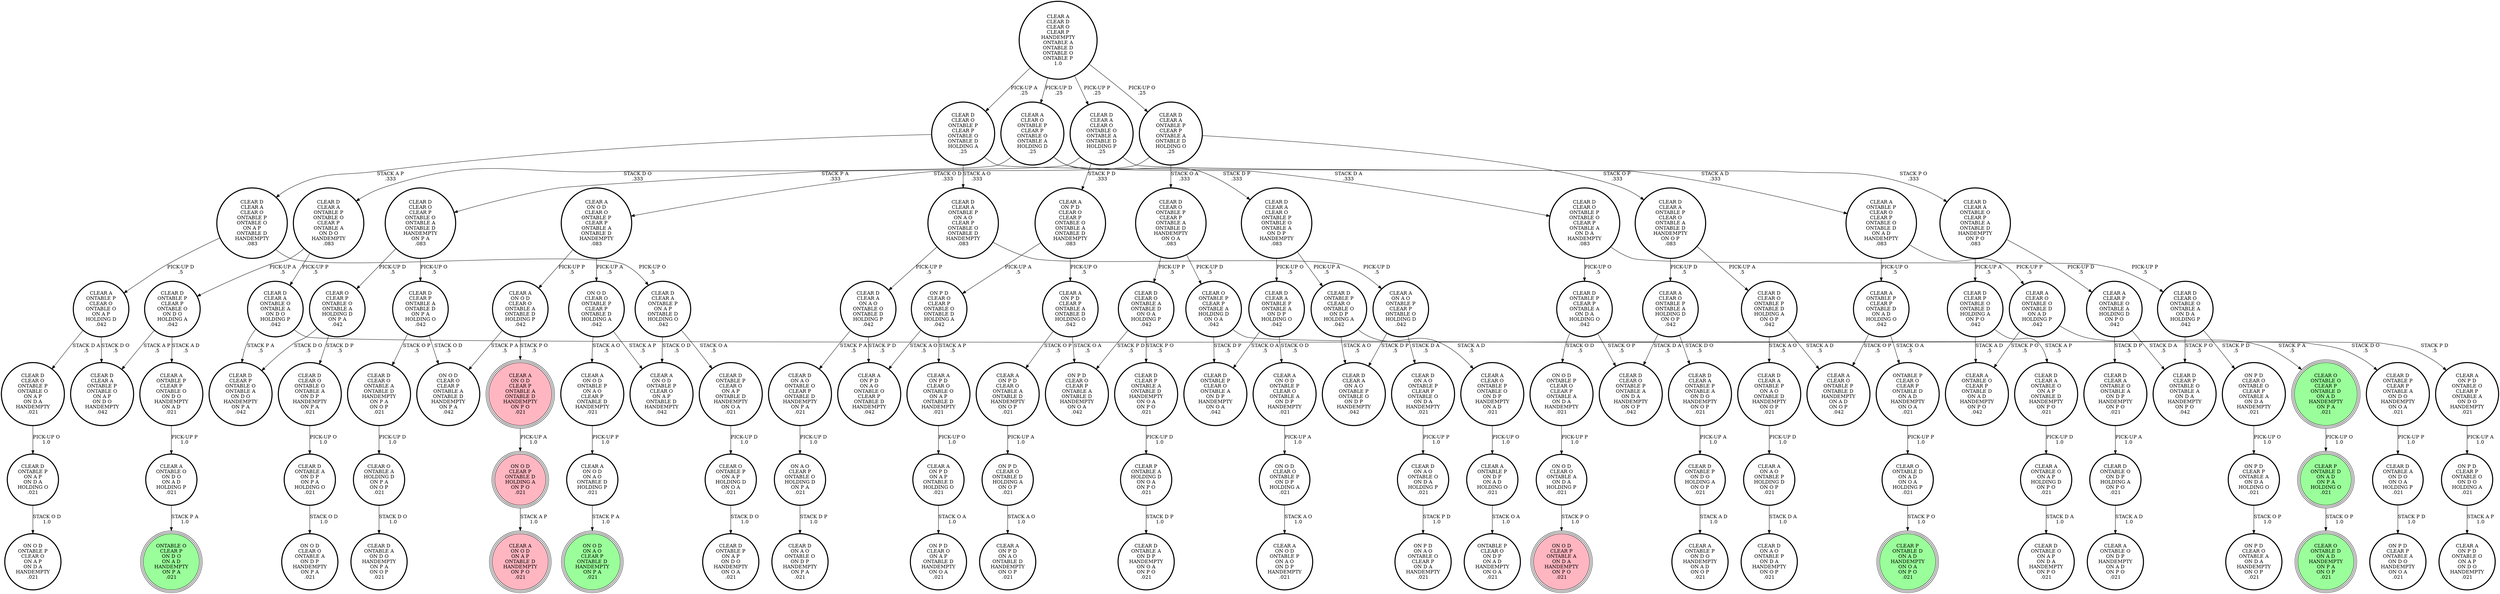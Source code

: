 digraph {
"CLEAR D\nCLEAR O\nONTABLE P\nONTABLE O\nON A P\nON D A\nHANDEMPTY\n.021\n" -> "CLEAR D\nONTABLE P\nON A P\nON D A\nHOLDING O\n.021\n"[label="PICK-UP O\n1.0\n"];
"ONTABLE P\nCLEAR O\nCLEAR P\nONTABLE D\nON A D\nHANDEMPTY\nON O A\n.021\n" -> "CLEAR O\nONTABLE D\nON A D\nON O A\nHOLDING P\n.021\n"[label="PICK-UP P\n1.0\n"];
"CLEAR D\nON A O\nONTABLE O\nON D A\nHOLDING P\n.021\n" -> "ON P D\nON A O\nONTABLE O\nCLEAR P\nON D A\nHANDEMPTY\n.021\n"[label="STACK P D\n1.0\n"];
"CLEAR O\nONTABLE P\nCLEAR P\nONTABLE A\nHOLDING D\nON O A\n.042\n" -> "CLEAR D\nONTABLE P\nCLEAR O\nONTABLE A\nON D P\nHANDEMPTY\nON O A\n.042\n"[label="STACK D P\n.5\n"];
"CLEAR O\nONTABLE P\nCLEAR P\nONTABLE A\nHOLDING D\nON O A\n.042\n" -> "CLEAR D\nONTABLE P\nCLEAR P\nONTABLE A\nON D O\nHANDEMPTY\nON O A\n.021\n"[label="STACK D O\n.5\n"];
"CLEAR D\nON A O\nONTABLE P\nCLEAR P\nONTABLE O\nON D A\nHANDEMPTY\n.021\n" -> "CLEAR D\nON A O\nONTABLE O\nON D A\nHOLDING P\n.021\n"[label="PICK-UP P\n1.0\n"];
"ON O D\nONTABLE P\nCLEAR O\nCLEAR P\nONTABLE A\nON D A\nHANDEMPTY\n.021\n" -> "ON O D\nCLEAR O\nONTABLE A\nON D A\nHOLDING P\n.021\n"[label="PICK-UP P\n1.0\n"];
"CLEAR D\nONTABLE A\nON D O\nON O A\nHOLDING P\n.021\n" -> "ON P D\nCLEAR P\nONTABLE A\nON D O\nHANDEMPTY\nON O A\n.021\n"[label="STACK P D\n1.0\n"];
"CLEAR D\nCLEAR A\nCLEAR O\nONTABLE P\nONTABLE O\nONTABLE A\nON D P\nHANDEMPTY\n.083\n" -> "CLEAR D\nCLEAR A\nONTABLE P\nONTABLE A\nON D P\nHOLDING O\n.042\n"[label="PICK-UP O\n.5\n"];
"CLEAR D\nCLEAR A\nCLEAR O\nONTABLE P\nONTABLE O\nONTABLE A\nON D P\nHANDEMPTY\n.083\n" -> "CLEAR D\nONTABLE P\nCLEAR O\nONTABLE O\nON D P\nHOLDING A\n.042\n"[label="PICK-UP A\n.5\n"];
"CLEAR D\nCLEAR A\nONTABLE O\nON A P\nONTABLE D\nHANDEMPTY\nON P O\n.021\n" -> "CLEAR A\nONTABLE O\nON A P\nHOLDING D\nON P O\n.021\n"[label="PICK-UP D\n1.0\n"];
"ON O D\nCLEAR P\nONTABLE D\nHOLDING A\nON P O\n.021\n" -> "CLEAR A\nON O D\nON A P\nONTABLE D\nHANDEMPTY\nON P O\n.021\n"[label="STACK A P\n1.0\n"];
"CLEAR A\nON P D\nCLEAR P\nONTABLE A\nONTABLE D\nHOLDING O\n.042\n" -> "CLEAR A\nON P D\nCLEAR O\nONTABLE A\nONTABLE D\nHANDEMPTY\nON O P\n.021\n"[label="STACK O P\n.5\n"];
"CLEAR A\nON P D\nCLEAR P\nONTABLE A\nONTABLE D\nHOLDING O\n.042\n" -> "ON P D\nCLEAR O\nCLEAR P\nONTABLE A\nONTABLE D\nHANDEMPTY\nON O A\n.042\n"[label="STACK O A\n.5\n"];
"CLEAR A\nONTABLE P\nCLEAR P\nONTABLE O\nON D O\nHANDEMPTY\nON A D\n.021\n" -> "CLEAR A\nONTABLE O\nON D O\nON A D\nHOLDING P\n.021\n"[label="PICK-UP P\n1.0\n"];
"ON P D\nCLEAR O\nONTABLE O\nCLEAR P\nONTABLE A\nON D A\nHANDEMPTY\n.021\n" -> "ON P D\nCLEAR P\nONTABLE A\nON D A\nHOLDING O\n.021\n"[label="PICK-UP O\n1.0\n"];
"CLEAR D\nCLEAR A\nONTABLE P\nON A O\nCLEAR P\nONTABLE O\nONTABLE D\nHANDEMPTY\n.083\n" -> "CLEAR D\nCLEAR A\nON A O\nONTABLE O\nONTABLE D\nHOLDING P\n.042\n"[label="PICK-UP P\n.5\n"];
"CLEAR D\nCLEAR A\nONTABLE P\nON A O\nCLEAR P\nONTABLE O\nONTABLE D\nHANDEMPTY\n.083\n" -> "CLEAR A\nON A O\nONTABLE P\nCLEAR P\nONTABLE O\nHOLDING D\n.042\n"[label="PICK-UP D\n.5\n"];
"CLEAR D\nONTABLE P\nCLEAR P\nONTABLE A\nON D A\nHOLDING O\n.042\n" -> "CLEAR D\nCLEAR O\nONTABLE P\nONTABLE A\nON D A\nHANDEMPTY\nON O P\n.042\n"[label="STACK O P\n.5\n"];
"CLEAR D\nONTABLE P\nCLEAR P\nONTABLE A\nON D A\nHOLDING O\n.042\n" -> "ON O D\nONTABLE P\nCLEAR O\nCLEAR P\nONTABLE A\nON D A\nHANDEMPTY\n.021\n"[label="STACK O D\n.5\n"];
"CLEAR D\nCLEAR A\nCLEAR O\nONTABLE O\nONTABLE A\nONTABLE D\nHOLDING P\n.25\n" -> "CLEAR D\nCLEAR A\nONTABLE O\nCLEAR P\nONTABLE A\nONTABLE D\nHANDEMPTY\nON P O\n.083\n"[label="STACK P O\n.333\n"];
"CLEAR D\nCLEAR A\nCLEAR O\nONTABLE O\nONTABLE A\nONTABLE D\nHOLDING P\n.25\n" -> "CLEAR D\nCLEAR O\nCLEAR P\nONTABLE O\nONTABLE A\nONTABLE D\nHANDEMPTY\nON P A\n.083\n"[label="STACK P A\n.333\n"];
"CLEAR D\nCLEAR A\nCLEAR O\nONTABLE O\nONTABLE A\nONTABLE D\nHOLDING P\n.25\n" -> "CLEAR A\nON P D\nCLEAR O\nCLEAR P\nONTABLE O\nONTABLE A\nONTABLE D\nHANDEMPTY\n.083\n"[label="STACK P D\n.333\n"];
"CLEAR D\nCLEAR A\nONTABLE P\nONTABLE O\nCLEAR P\nONTABLE A\nON D O\nHANDEMPTY\n.083\n" -> "CLEAR D\nCLEAR A\nONTABLE O\nONTABLE A\nON D O\nHOLDING P\n.042\n"[label="PICK-UP P\n.5\n"];
"CLEAR D\nCLEAR A\nONTABLE P\nONTABLE O\nCLEAR P\nONTABLE A\nON D O\nHANDEMPTY\n.083\n" -> "CLEAR D\nONTABLE P\nCLEAR P\nONTABLE O\nON D O\nHOLDING A\n.042\n"[label="PICK-UP A\n.5\n"];
"CLEAR D\nONTABLE P\nCLEAR P\nONTABLE O\nON D O\nHOLDING A\n.042\n" -> "CLEAR D\nCLEAR A\nONTABLE P\nONTABLE O\nON A P\nON D O\nHANDEMPTY\n.042\n"[label="STACK A P\n.5\n"];
"CLEAR D\nONTABLE P\nCLEAR P\nONTABLE O\nON D O\nHOLDING A\n.042\n" -> "CLEAR A\nONTABLE P\nCLEAR P\nONTABLE O\nON D O\nHANDEMPTY\nON A D\n.021\n"[label="STACK A D\n.5\n"];
"ON P D\nCLEAR P\nONTABLE A\nON D A\nHOLDING O\n.021\n" -> "ON P D\nCLEAR O\nONTABLE A\nON D A\nHANDEMPTY\nON O P\n.021\n"[label="STACK O P\n1.0\n"];
"CLEAR P\nONTABLE D\nON A D\nON P A\nHOLDING O\n.021\n" -> "CLEAR O\nONTABLE D\nON A D\nHANDEMPTY\nON P A\nON O P\n.021\n"[label="STACK O P\n1.0\n"];
"CLEAR D\nCLEAR A\nONTABLE P\nON A O\nONTABLE D\nHANDEMPTY\nON O P\n.021\n" -> "CLEAR A\nON A O\nONTABLE P\nHOLDING D\nON O P\n.021\n"[label="PICK-UP D\n1.0\n"];
"CLEAR D\nCLEAR A\nONTABLE P\nCLEAR O\nONTABLE A\nONTABLE D\nHANDEMPTY\nON O P\n.083\n" -> "CLEAR D\nCLEAR O\nONTABLE P\nONTABLE D\nHOLDING A\nON O P\n.042\n"[label="PICK-UP A\n.5\n"];
"CLEAR D\nCLEAR A\nONTABLE P\nCLEAR O\nONTABLE A\nONTABLE D\nHANDEMPTY\nON O P\n.083\n" -> "CLEAR A\nCLEAR O\nONTABLE P\nONTABLE A\nHOLDING D\nON O P\n.042\n"[label="PICK-UP D\n.5\n"];
"CLEAR P\nONTABLE A\nHOLDING D\nON O A\nON P O\n.021\n" -> "CLEAR D\nONTABLE A\nON D P\nHANDEMPTY\nON O A\nON P O\n.021\n"[label="STACK D P\n1.0\n"];
"CLEAR D\nCLEAR O\nONTABLE P\nONTABLE O\nCLEAR P\nONTABLE A\nON D A\nHANDEMPTY\n.083\n" -> "CLEAR D\nCLEAR O\nONTABLE O\nONTABLE A\nON D A\nHOLDING P\n.042\n"[label="PICK-UP P\n.5\n"];
"CLEAR D\nCLEAR O\nONTABLE P\nONTABLE O\nCLEAR P\nONTABLE A\nON D A\nHANDEMPTY\n.083\n" -> "CLEAR D\nONTABLE P\nCLEAR P\nONTABLE A\nON D A\nHOLDING O\n.042\n"[label="PICK-UP O\n.5\n"];
"CLEAR D\nCLEAR A\nONTABLE O\nONTABLE A\nON D P\nHANDEMPTY\nON P O\n.021\n" -> "CLEAR D\nONTABLE O\nON D P\nHOLDING A\nON P O\n.021\n"[label="PICK-UP A\n1.0\n"];
"CLEAR D\nONTABLE A\nON D P\nON P A\nHOLDING O\n.021\n" -> "ON O D\nCLEAR O\nONTABLE A\nON D P\nHANDEMPTY\nON P A\n.021\n"[label="STACK O D\n1.0\n"];
"CLEAR O\nCLEAR P\nONTABLE O\nONTABLE A\nHOLDING D\nON P A\n.042\n" -> "CLEAR D\nCLEAR O\nONTABLE O\nONTABLE A\nON D P\nHANDEMPTY\nON P A\n.021\n"[label="STACK D P\n.5\n"];
"CLEAR O\nCLEAR P\nONTABLE O\nONTABLE A\nHOLDING D\nON P A\n.042\n" -> "CLEAR D\nCLEAR P\nONTABLE O\nONTABLE A\nON D O\nHANDEMPTY\nON P A\n.042\n"[label="STACK D O\n.5\n"];
"CLEAR D\nCLEAR O\nONTABLE A\nONTABLE D\nON O A\nHOLDING P\n.042\n" -> "ON P D\nCLEAR O\nCLEAR P\nONTABLE A\nONTABLE D\nHANDEMPTY\nON O A\n.042\n"[label="STACK P D\n.5\n"];
"CLEAR D\nCLEAR O\nONTABLE A\nONTABLE D\nON O A\nHOLDING P\n.042\n" -> "CLEAR D\nCLEAR P\nONTABLE A\nONTABLE D\nHANDEMPTY\nON O A\nON P O\n.021\n"[label="STACK P O\n.5\n"];
"ON P D\nCLEAR O\nONTABLE D\nHOLDING A\nON O P\n.021\n" -> "CLEAR A\nON P D\nON A O\nONTABLE D\nHANDEMPTY\nON O P\n.021\n"[label="STACK A O\n1.0\n"];
"CLEAR D\nCLEAR O\nONTABLE P\nCLEAR P\nONTABLE O\nONTABLE D\nHOLDING A\n.25\n" -> "CLEAR D\nCLEAR A\nONTABLE P\nON A O\nCLEAR P\nONTABLE O\nONTABLE D\nHANDEMPTY\n.083\n"[label="STACK A O\n.333\n"];
"CLEAR D\nCLEAR O\nONTABLE P\nCLEAR P\nONTABLE O\nONTABLE D\nHOLDING A\n.25\n" -> "CLEAR A\nONTABLE P\nCLEAR O\nCLEAR P\nONTABLE O\nONTABLE D\nON A D\nHANDEMPTY\n.083\n"[label="STACK A D\n.333\n"];
"CLEAR D\nCLEAR O\nONTABLE P\nCLEAR P\nONTABLE O\nONTABLE D\nHOLDING A\n.25\n" -> "CLEAR D\nCLEAR A\nCLEAR O\nONTABLE P\nONTABLE O\nON A P\nONTABLE D\nHANDEMPTY\n.083\n"[label="STACK A P\n.333\n"];
"CLEAR D\nONTABLE P\nCLEAR O\nONTABLE O\nON D P\nHOLDING A\n.042\n" -> "CLEAR D\nCLEAR A\nON A O\nONTABLE P\nONTABLE O\nON D P\nHANDEMPTY\n.042\n"[label="STACK A O\n.5\n"];
"CLEAR D\nONTABLE P\nCLEAR O\nONTABLE O\nON D P\nHOLDING A\n.042\n" -> "CLEAR A\nCLEAR O\nONTABLE P\nONTABLE O\nON D P\nHANDEMPTY\nON A D\n.021\n"[label="STACK A D\n.5\n"];
"CLEAR A\nONTABLE P\nCLEAR O\nONTABLE O\nON A P\nHOLDING D\n.042\n" -> "CLEAR D\nCLEAR O\nONTABLE P\nONTABLE O\nON A P\nON D A\nHANDEMPTY\n.021\n"[label="STACK D A\n.5\n"];
"CLEAR A\nONTABLE P\nCLEAR O\nONTABLE O\nON A P\nHOLDING D\n.042\n" -> "CLEAR D\nCLEAR A\nONTABLE P\nONTABLE O\nON A P\nON D O\nHANDEMPTY\n.042\n"[label="STACK D O\n.5\n"];
"CLEAR A\nON O D\nONTABLE P\nON A O\nCLEAR P\nONTABLE D\nHANDEMPTY\n.021\n" -> "CLEAR A\nON O D\nON A O\nONTABLE D\nHOLDING P\n.021\n"[label="PICK-UP P\n1.0\n"];
"CLEAR D\nONTABLE P\nON A P\nON D A\nHOLDING O\n.021\n" -> "ON O D\nONTABLE P\nCLEAR O\nON A P\nON D A\nHANDEMPTY\n.021\n"[label="STACK O D\n1.0\n"];
"CLEAR A\nONTABLE P\nCLEAR P\nONTABLE D\nON A D\nHOLDING O\n.042\n" -> "CLEAR A\nCLEAR O\nONTABLE P\nONTABLE D\nHANDEMPTY\nON A D\nON O P\n.042\n"[label="STACK O P\n.5\n"];
"CLEAR A\nONTABLE P\nCLEAR P\nONTABLE D\nON A D\nHOLDING O\n.042\n" -> "ONTABLE P\nCLEAR O\nCLEAR P\nONTABLE D\nON A D\nHANDEMPTY\nON O A\n.021\n"[label="STACK O A\n.5\n"];
"CLEAR D\nONTABLE P\nCLEAR O\nON A P\nONTABLE D\nHANDEMPTY\nON O A\n.021\n" -> "CLEAR O\nONTABLE P\nON A P\nHOLDING D\nON O A\n.021\n"[label="PICK-UP D\n1.0\n"];
"CLEAR D\nON A O\nONTABLE O\nCLEAR P\nONTABLE D\nHANDEMPTY\nON P A\n.021\n" -> "ON A O\nCLEAR P\nONTABLE O\nHOLDING D\nON P A\n.021\n"[label="PICK-UP D\n1.0\n"];
"CLEAR D\nCLEAR A\nONTABLE P\nONTABLE A\nON D O\nHANDEMPTY\nON O P\n.021\n" -> "CLEAR D\nONTABLE P\nON D O\nHOLDING A\nON O P\n.021\n"[label="PICK-UP A\n1.0\n"];
"CLEAR D\nCLEAR A\nONTABLE P\nON A P\nONTABLE D\nHOLDING O\n.042\n" -> "CLEAR A\nON O D\nONTABLE P\nCLEAR O\nON A P\nONTABLE D\nHANDEMPTY\n.042\n"[label="STACK O D\n.5\n"];
"CLEAR D\nCLEAR A\nONTABLE P\nON A P\nONTABLE D\nHOLDING O\n.042\n" -> "CLEAR D\nONTABLE P\nCLEAR O\nON A P\nONTABLE D\nHANDEMPTY\nON O A\n.021\n"[label="STACK O A\n.5\n"];
"CLEAR A\nON P D\nON A P\nONTABLE D\nHOLDING O\n.021\n" -> "ON P D\nCLEAR O\nON A P\nONTABLE D\nHANDEMPTY\nON O A\n.021\n"[label="STACK O A\n1.0\n"];
"CLEAR D\nCLEAR O\nONTABLE A\nONTABLE D\nHANDEMPTY\nON P A\nON O P\n.021\n" -> "CLEAR O\nONTABLE A\nHOLDING D\nON P A\nON O P\n.021\n"[label="PICK-UP D\n1.0\n"];
"CLEAR D\nCLEAR A\nCLEAR O\nONTABLE P\nONTABLE O\nON A P\nONTABLE D\nHANDEMPTY\n.083\n" -> "CLEAR D\nCLEAR A\nONTABLE P\nON A P\nONTABLE D\nHOLDING O\n.042\n"[label="PICK-UP O\n.5\n"];
"CLEAR D\nCLEAR A\nCLEAR O\nONTABLE P\nONTABLE O\nON A P\nONTABLE D\nHANDEMPTY\n.083\n" -> "CLEAR A\nONTABLE P\nCLEAR O\nONTABLE O\nON A P\nHOLDING D\n.042\n"[label="PICK-UP D\n.5\n"];
"CLEAR A\nON O D\nCLEAR P\nONTABLE A\nONTABLE D\nHANDEMPTY\nON P O\n.021\n" -> "ON O D\nCLEAR P\nONTABLE D\nHOLDING A\nON P O\n.021\n"[label="PICK-UP A\n1.0\n"];
"CLEAR A\nCLEAR O\nONTABLE P\nCLEAR P\nONTABLE O\nONTABLE A\nHOLDING D\n.25\n" -> "CLEAR D\nCLEAR O\nONTABLE P\nONTABLE O\nCLEAR P\nONTABLE A\nON D A\nHANDEMPTY\n.083\n"[label="STACK D A\n.333\n"];
"CLEAR A\nCLEAR O\nONTABLE P\nCLEAR P\nONTABLE O\nONTABLE A\nHOLDING D\n.25\n" -> "CLEAR D\nCLEAR A\nONTABLE P\nONTABLE O\nCLEAR P\nONTABLE A\nON D O\nHANDEMPTY\n.083\n"[label="STACK D O\n.333\n"];
"CLEAR A\nCLEAR O\nONTABLE P\nCLEAR P\nONTABLE O\nONTABLE A\nHOLDING D\n.25\n" -> "CLEAR D\nCLEAR A\nCLEAR O\nONTABLE P\nONTABLE O\nONTABLE A\nON D P\nHANDEMPTY\n.083\n"[label="STACK D P\n.333\n"];
"CLEAR D\nCLEAR O\nONTABLE P\nONTABLE D\nHOLDING A\nON O P\n.042\n" -> "CLEAR A\nCLEAR O\nONTABLE P\nONTABLE D\nHANDEMPTY\nON A D\nON O P\n.042\n"[label="STACK A D\n.5\n"];
"CLEAR D\nCLEAR O\nONTABLE P\nONTABLE D\nHOLDING A\nON O P\n.042\n" -> "CLEAR D\nCLEAR A\nONTABLE P\nON A O\nONTABLE D\nHANDEMPTY\nON O P\n.021\n"[label="STACK A O\n.5\n"];
"CLEAR D\nCLEAR P\nONTABLE O\nONTABLE D\nHOLDING A\nON P O\n.042\n" -> "CLEAR D\nCLEAR A\nONTABLE O\nON A P\nONTABLE D\nHANDEMPTY\nON P O\n.021\n"[label="STACK A P\n.5\n"];
"CLEAR D\nCLEAR P\nONTABLE O\nONTABLE D\nHOLDING A\nON P O\n.042\n" -> "CLEAR A\nONTABLE O\nCLEAR P\nONTABLE D\nON A D\nHANDEMPTY\nON P O\n.042\n"[label="STACK A D\n.5\n"];
"CLEAR A\nON A O\nONTABLE P\nHOLDING D\nON O P\n.021\n" -> "CLEAR D\nON A O\nONTABLE P\nON D A\nHANDEMPTY\nON O P\n.021\n"[label="STACK D A\n1.0\n"];
"CLEAR A\nONTABLE P\nCLEAR O\nCLEAR P\nONTABLE O\nONTABLE D\nON A D\nHANDEMPTY\n.083\n" -> "CLEAR A\nCLEAR O\nONTABLE O\nONTABLE D\nON A D\nHOLDING P\n.042\n"[label="PICK-UP P\n.5\n"];
"CLEAR A\nONTABLE P\nCLEAR O\nCLEAR P\nONTABLE O\nONTABLE D\nON A D\nHANDEMPTY\n.083\n" -> "CLEAR A\nONTABLE P\nCLEAR P\nONTABLE D\nON A D\nHOLDING O\n.042\n"[label="PICK-UP O\n.5\n"];
"CLEAR A\nCLEAR P\nONTABLE O\nONTABLE A\nHOLDING D\nON P O\n.042\n" -> "CLEAR D\nCLEAR A\nONTABLE O\nONTABLE A\nON D P\nHANDEMPTY\nON P O\n.021\n"[label="STACK D P\n.5\n"];
"CLEAR A\nCLEAR P\nONTABLE O\nONTABLE A\nHOLDING D\nON P O\n.042\n" -> "CLEAR D\nCLEAR P\nONTABLE O\nONTABLE A\nON D A\nHANDEMPTY\nON P O\n.042\n"[label="STACK D A\n.5\n"];
"CLEAR D\nCLEAR O\nONTABLE O\nONTABLE A\nON D A\nHOLDING P\n.042\n" -> "CLEAR D\nCLEAR P\nONTABLE O\nONTABLE A\nON D A\nHANDEMPTY\nON P O\n.042\n"[label="STACK P O\n.5\n"];
"CLEAR D\nCLEAR O\nONTABLE O\nONTABLE A\nON D A\nHOLDING P\n.042\n" -> "ON P D\nCLEAR O\nONTABLE O\nCLEAR P\nONTABLE A\nON D A\nHANDEMPTY\n.021\n"[label="STACK P D\n.5\n"];
"CLEAR D\nCLEAR P\nONTABLE A\nONTABLE D\nON P A\nHOLDING O\n.042\n" -> "CLEAR D\nCLEAR O\nONTABLE A\nONTABLE D\nHANDEMPTY\nON P A\nON O P\n.021\n"[label="STACK O P\n.5\n"];
"CLEAR D\nCLEAR P\nONTABLE A\nONTABLE D\nON P A\nHOLDING O\n.042\n" -> "ON O D\nCLEAR O\nCLEAR P\nONTABLE A\nONTABLE D\nHANDEMPTY\nON P A\n.042\n"[label="STACK O D\n.5\n"];
"CLEAR D\nONTABLE P\nON D O\nHOLDING A\nON O P\n.021\n" -> "CLEAR A\nONTABLE P\nON D O\nHANDEMPTY\nON A D\nON O P\n.021\n"[label="STACK A D\n1.0\n"];
"CLEAR D\nCLEAR A\nON A O\nONTABLE O\nONTABLE D\nHOLDING P\n.042\n" -> "CLEAR A\nON P D\nON A O\nONTABLE O\nCLEAR P\nONTABLE D\nHANDEMPTY\n.042\n"[label="STACK P D\n.5\n"];
"CLEAR D\nCLEAR A\nON A O\nONTABLE O\nONTABLE D\nHOLDING P\n.042\n" -> "CLEAR D\nON A O\nONTABLE O\nCLEAR P\nONTABLE D\nHANDEMPTY\nON P A\n.021\n"[label="STACK P A\n.5\n"];
"CLEAR A\nONTABLE O\nON D O\nON A D\nHOLDING P\n.021\n" -> "ONTABLE O\nCLEAR P\nON D O\nON A D\nHANDEMPTY\nON P A\n.021\n"[label="STACK P A\n1.0\n"];
"CLEAR D\nONTABLE P\nCLEAR P\nONTABLE A\nON D O\nHANDEMPTY\nON O A\n.021\n" -> "CLEAR D\nONTABLE A\nON D O\nON O A\nHOLDING P\n.021\n"[label="PICK-UP P\n1.0\n"];
"CLEAR A\nON O D\nCLEAR O\nONTABLE P\nCLEAR P\nONTABLE A\nONTABLE D\nHANDEMPTY\n.083\n" -> "CLEAR A\nON O D\nCLEAR O\nONTABLE A\nONTABLE D\nHOLDING P\n.042\n"[label="PICK-UP P\n.5\n"];
"CLEAR A\nON O D\nCLEAR O\nONTABLE P\nCLEAR P\nONTABLE A\nONTABLE D\nHANDEMPTY\n.083\n" -> "ON O D\nCLEAR O\nONTABLE P\nCLEAR P\nONTABLE D\nHOLDING A\n.042\n"[label="PICK-UP A\n.5\n"];
"ON O D\nCLEAR O\nONTABLE A\nON D A\nHOLDING P\n.021\n" -> "ON O D\nCLEAR P\nONTABLE A\nON D A\nHANDEMPTY\nON P O\n.021\n"[label="STACK P O\n1.0\n"];
"CLEAR D\nCLEAR P\nONTABLE A\nONTABLE D\nHANDEMPTY\nON O A\nON P O\n.021\n" -> "CLEAR P\nONTABLE A\nHOLDING D\nON O A\nON P O\n.021\n"[label="PICK-UP D\n1.0\n"];
"CLEAR A\nCLEAR D\nCLEAR O\nCLEAR P\nHANDEMPTY\nONTABLE A\nONTABLE D\nONTABLE O\nONTABLE P\n1.0\n" -> "CLEAR A\nCLEAR O\nONTABLE P\nCLEAR P\nONTABLE O\nONTABLE A\nHOLDING D\n.25\n"[label="PICK-UP D\n.25\n"];
"CLEAR A\nCLEAR D\nCLEAR O\nCLEAR P\nHANDEMPTY\nONTABLE A\nONTABLE D\nONTABLE O\nONTABLE P\n1.0\n" -> "CLEAR D\nCLEAR O\nONTABLE P\nCLEAR P\nONTABLE O\nONTABLE D\nHOLDING A\n.25\n"[label="PICK-UP A\n.25\n"];
"CLEAR A\nCLEAR D\nCLEAR O\nCLEAR P\nHANDEMPTY\nONTABLE A\nONTABLE D\nONTABLE O\nONTABLE P\n1.0\n" -> "CLEAR D\nCLEAR A\nCLEAR O\nONTABLE O\nONTABLE A\nONTABLE D\nHOLDING P\n.25\n"[label="PICK-UP P\n.25\n"];
"CLEAR A\nCLEAR D\nCLEAR O\nCLEAR P\nHANDEMPTY\nONTABLE A\nONTABLE D\nONTABLE O\nONTABLE P\n1.0\n" -> "CLEAR D\nCLEAR A\nONTABLE P\nCLEAR P\nONTABLE A\nONTABLE D\nHOLDING O\n.25\n"[label="PICK-UP O\n.25\n"];
"CLEAR A\nCLEAR O\nONTABLE P\nONTABLE O\nON D P\nHANDEMPTY\nON A D\n.021\n" -> "CLEAR A\nONTABLE P\nON D P\nON A D\nHOLDING O\n.021\n"[label="PICK-UP O\n1.0\n"];
"CLEAR O\nONTABLE P\nON A P\nHOLDING D\nON O A\n.021\n" -> "CLEAR D\nONTABLE P\nON A P\nON D O\nHANDEMPTY\nON O A\n.021\n"[label="STACK D O\n1.0\n"];
"CLEAR D\nCLEAR A\nONTABLE P\nONTABLE A\nON D P\nHOLDING O\n.042\n" -> "CLEAR D\nONTABLE P\nCLEAR O\nONTABLE A\nON D P\nHANDEMPTY\nON O A\n.042\n"[label="STACK O A\n.5\n"];
"CLEAR D\nCLEAR A\nONTABLE P\nONTABLE A\nON D P\nHOLDING O\n.042\n" -> "CLEAR A\nON O D\nONTABLE P\nCLEAR O\nONTABLE A\nON D P\nHANDEMPTY\n.021\n"[label="STACK O D\n.5\n"];
"CLEAR D\nCLEAR O\nONTABLE O\nONTABLE A\nON D P\nHANDEMPTY\nON P A\n.021\n" -> "CLEAR D\nONTABLE A\nON D P\nON P A\nHOLDING O\n.021\n"[label="PICK-UP O\n1.0\n"];
"CLEAR A\nON P D\nCLEAR O\nONTABLE O\nON A P\nONTABLE D\nHANDEMPTY\n.021\n" -> "CLEAR A\nON P D\nON A P\nONTABLE D\nHOLDING O\n.021\n"[label="PICK-UP O\n1.0\n"];
"CLEAR A\nON P D\nONTABLE O\nCLEAR P\nONTABLE A\nON D O\nHANDEMPTY\n.021\n" -> "ON P D\nCLEAR P\nONTABLE O\nON D O\nHOLDING A\n.021\n"[label="PICK-UP A\n1.0\n"];
"CLEAR A\nONTABLE O\nON A P\nHOLDING D\nON P O\n.021\n" -> "CLEAR D\nONTABLE O\nON A P\nON D A\nHANDEMPTY\nON P O\n.021\n"[label="STACK D A\n1.0\n"];
"ON P D\nCLEAR O\nCLEAR P\nONTABLE O\nONTABLE D\nHOLDING A\n.042\n" -> "CLEAR A\nON P D\nON A O\nONTABLE O\nCLEAR P\nONTABLE D\nHANDEMPTY\n.042\n"[label="STACK A O\n.5\n"];
"ON P D\nCLEAR O\nCLEAR P\nONTABLE O\nONTABLE D\nHOLDING A\n.042\n" -> "CLEAR A\nON P D\nCLEAR O\nONTABLE O\nON A P\nONTABLE D\nHANDEMPTY\n.021\n"[label="STACK A P\n.5\n"];
"CLEAR A\nON P D\nCLEAR O\nONTABLE A\nONTABLE D\nHANDEMPTY\nON O P\n.021\n" -> "ON P D\nCLEAR O\nONTABLE D\nHOLDING A\nON O P\n.021\n"[label="PICK-UP A\n1.0\n"];
"CLEAR A\nCLEAR O\nONTABLE O\nONTABLE D\nON A D\nHOLDING P\n.042\n" -> "CLEAR O\nONTABLE O\nCLEAR P\nONTABLE D\nON A D\nHANDEMPTY\nON P A\n.021\n"[label="STACK P A\n.5\n"];
"CLEAR A\nCLEAR O\nONTABLE O\nONTABLE D\nON A D\nHOLDING P\n.042\n" -> "CLEAR A\nONTABLE O\nCLEAR P\nONTABLE D\nON A D\nHANDEMPTY\nON P O\n.042\n"[label="STACK P O\n.5\n"];
"CLEAR D\nCLEAR A\nONTABLE O\nCLEAR P\nONTABLE A\nONTABLE D\nHANDEMPTY\nON P O\n.083\n" -> "CLEAR D\nCLEAR P\nONTABLE O\nONTABLE D\nHOLDING A\nON P O\n.042\n"[label="PICK-UP A\n.5\n"];
"CLEAR D\nCLEAR A\nONTABLE O\nCLEAR P\nONTABLE A\nONTABLE D\nHANDEMPTY\nON P O\n.083\n" -> "CLEAR A\nCLEAR P\nONTABLE O\nONTABLE A\nHOLDING D\nON P O\n.042\n"[label="PICK-UP D\n.5\n"];
"ON O D\nCLEAR O\nONTABLE P\nON D P\nHOLDING A\n.021\n" -> "CLEAR A\nON O D\nONTABLE P\nON A O\nON D P\nHANDEMPTY\n.021\n"[label="STACK A O\n1.0\n"];
"CLEAR O\nONTABLE A\nHOLDING D\nON P A\nON O P\n.021\n" -> "CLEAR D\nONTABLE A\nON D O\nHANDEMPTY\nON P A\nON O P\n.021\n"[label="STACK D O\n1.0\n"];
"CLEAR A\nONTABLE P\nON D P\nON A D\nHOLDING O\n.021\n" -> "ONTABLE P\nCLEAR O\nON D P\nON A D\nHANDEMPTY\nON O A\n.021\n"[label="STACK O A\n1.0\n"];
"CLEAR D\nCLEAR A\nONTABLE P\nCLEAR P\nONTABLE A\nONTABLE D\nHOLDING O\n.25\n" -> "CLEAR D\nCLEAR O\nONTABLE P\nCLEAR P\nONTABLE A\nONTABLE D\nHANDEMPTY\nON O A\n.083\n"[label="STACK O A\n.333\n"];
"CLEAR D\nCLEAR A\nONTABLE P\nCLEAR P\nONTABLE A\nONTABLE D\nHOLDING O\n.25\n" -> "CLEAR D\nCLEAR A\nONTABLE P\nCLEAR O\nONTABLE A\nONTABLE D\nHANDEMPTY\nON O P\n.083\n"[label="STACK O P\n.333\n"];
"CLEAR D\nCLEAR A\nONTABLE P\nCLEAR P\nONTABLE A\nONTABLE D\nHOLDING O\n.25\n" -> "CLEAR A\nON O D\nCLEAR O\nONTABLE P\nCLEAR P\nONTABLE A\nONTABLE D\nHANDEMPTY\n.083\n"[label="STACK O D\n.333\n"];
"CLEAR A\nCLEAR O\nONTABLE P\nONTABLE A\nHOLDING D\nON O P\n.042\n" -> "CLEAR D\nCLEAR O\nONTABLE P\nONTABLE A\nON D A\nHANDEMPTY\nON O P\n.042\n"[label="STACK D A\n.5\n"];
"CLEAR A\nCLEAR O\nONTABLE P\nONTABLE A\nHOLDING D\nON O P\n.042\n" -> "CLEAR D\nCLEAR A\nONTABLE P\nONTABLE A\nON D O\nHANDEMPTY\nON O P\n.021\n"[label="STACK D O\n.5\n"];
"CLEAR A\nON O D\nCLEAR O\nONTABLE A\nONTABLE D\nHOLDING P\n.042\n" -> "ON O D\nCLEAR O\nCLEAR P\nONTABLE A\nONTABLE D\nHANDEMPTY\nON P A\n.042\n"[label="STACK P A\n.5\n"];
"CLEAR A\nON O D\nCLEAR O\nONTABLE A\nONTABLE D\nHOLDING P\n.042\n" -> "CLEAR A\nON O D\nCLEAR P\nONTABLE A\nONTABLE D\nHANDEMPTY\nON P O\n.021\n"[label="STACK P O\n.5\n"];
"CLEAR D\nCLEAR O\nONTABLE P\nCLEAR P\nONTABLE A\nONTABLE D\nHANDEMPTY\nON O A\n.083\n" -> "CLEAR D\nCLEAR O\nONTABLE A\nONTABLE D\nON O A\nHOLDING P\n.042\n"[label="PICK-UP P\n.5\n"];
"CLEAR D\nCLEAR O\nONTABLE P\nCLEAR P\nONTABLE A\nONTABLE D\nHANDEMPTY\nON O A\n.083\n" -> "CLEAR O\nONTABLE P\nCLEAR P\nONTABLE A\nHOLDING D\nON O A\n.042\n"[label="PICK-UP D\n.5\n"];
"CLEAR A\nON P D\nCLEAR O\nCLEAR P\nONTABLE O\nONTABLE A\nONTABLE D\nHANDEMPTY\n.083\n" -> "ON P D\nCLEAR O\nCLEAR P\nONTABLE O\nONTABLE D\nHOLDING A\n.042\n"[label="PICK-UP A\n.5\n"];
"CLEAR A\nON P D\nCLEAR O\nCLEAR P\nONTABLE O\nONTABLE A\nONTABLE D\nHANDEMPTY\n.083\n" -> "CLEAR A\nON P D\nCLEAR P\nONTABLE A\nONTABLE D\nHOLDING O\n.042\n"[label="PICK-UP O\n.5\n"];
"CLEAR D\nCLEAR O\nCLEAR P\nONTABLE O\nONTABLE A\nONTABLE D\nHANDEMPTY\nON P A\n.083\n" -> "CLEAR D\nCLEAR P\nONTABLE A\nONTABLE D\nON P A\nHOLDING O\n.042\n"[label="PICK-UP O\n.5\n"];
"CLEAR D\nCLEAR O\nCLEAR P\nONTABLE O\nONTABLE A\nONTABLE D\nHANDEMPTY\nON P A\n.083\n" -> "CLEAR O\nCLEAR P\nONTABLE O\nONTABLE A\nHOLDING D\nON P A\n.042\n"[label="PICK-UP D\n.5\n"];
"ON A O\nCLEAR P\nONTABLE O\nHOLDING D\nON P A\n.021\n" -> "CLEAR D\nON A O\nONTABLE O\nON D P\nHANDEMPTY\nON P A\n.021\n"[label="STACK D P\n1.0\n"];
"CLEAR A\nON A O\nONTABLE P\nCLEAR P\nONTABLE O\nHOLDING D\n.042\n" -> "CLEAR D\nCLEAR A\nON A O\nONTABLE P\nONTABLE O\nON D P\nHANDEMPTY\n.042\n"[label="STACK D P\n.5\n"];
"CLEAR A\nON A O\nONTABLE P\nCLEAR P\nONTABLE O\nHOLDING D\n.042\n" -> "CLEAR D\nON A O\nONTABLE P\nCLEAR P\nONTABLE O\nON D A\nHANDEMPTY\n.021\n"[label="STACK D A\n.5\n"];
"CLEAR D\nONTABLE O\nON D P\nHOLDING A\nON P O\n.021\n" -> "CLEAR A\nONTABLE O\nON D P\nHANDEMPTY\nON A D\nON P O\n.021\n"[label="STACK A D\n1.0\n"];
"ON P D\nCLEAR P\nONTABLE O\nON D O\nHOLDING A\n.021\n" -> "CLEAR A\nON P D\nONTABLE O\nON A P\nON D O\nHANDEMPTY\n.021\n"[label="STACK A P\n1.0\n"];
"CLEAR O\nONTABLE D\nON A D\nON O A\nHOLDING P\n.021\n" -> "CLEAR P\nONTABLE D\nON A D\nHANDEMPTY\nON O A\nON P O\n.021\n"[label="STACK P O\n1.0\n"];
"ON O D\nCLEAR O\nONTABLE P\nCLEAR P\nONTABLE D\nHOLDING A\n.042\n" -> "CLEAR A\nON O D\nONTABLE P\nON A O\nCLEAR P\nONTABLE D\nHANDEMPTY\n.021\n"[label="STACK A O\n.5\n"];
"ON O D\nCLEAR O\nONTABLE P\nCLEAR P\nONTABLE D\nHOLDING A\n.042\n" -> "CLEAR A\nON O D\nONTABLE P\nCLEAR O\nON A P\nONTABLE D\nHANDEMPTY\n.042\n"[label="STACK A P\n.5\n"];
"CLEAR A\nON O D\nONTABLE P\nCLEAR O\nONTABLE A\nON D P\nHANDEMPTY\n.021\n" -> "ON O D\nCLEAR O\nONTABLE P\nON D P\nHOLDING A\n.021\n"[label="PICK-UP A\n1.0\n"];
"CLEAR O\nONTABLE O\nCLEAR P\nONTABLE D\nON A D\nHANDEMPTY\nON P A\n.021\n" -> "CLEAR P\nONTABLE D\nON A D\nON P A\nHOLDING O\n.021\n"[label="PICK-UP O\n1.0\n"];
"CLEAR D\nCLEAR A\nONTABLE O\nONTABLE A\nON D O\nHOLDING P\n.042\n" -> "CLEAR A\nON P D\nONTABLE O\nCLEAR P\nONTABLE A\nON D O\nHANDEMPTY\n.021\n"[label="STACK P D\n.5\n"];
"CLEAR D\nCLEAR A\nONTABLE O\nONTABLE A\nON D O\nHOLDING P\n.042\n" -> "CLEAR D\nCLEAR P\nONTABLE O\nONTABLE A\nON D O\nHANDEMPTY\nON P A\n.042\n"[label="STACK P A\n.5\n"];
"CLEAR A\nON O D\nON A O\nONTABLE D\nHOLDING P\n.021\n" -> "ON O D\nON A O\nCLEAR P\nONTABLE D\nHANDEMPTY\nON P A\n.021\n"[label="STACK P A\n1.0\n"];
"CLEAR D\nONTABLE P\nON A P\nON D O\nHANDEMPTY\nON O A\n.021\n" [shape=circle, penwidth=3];
"ON O D\nCLEAR O\nCLEAR P\nONTABLE A\nONTABLE D\nHANDEMPTY\nON P A\n.042\n" [shape=circle, penwidth=3];
"CLEAR D\nONTABLE O\nON A P\nON D A\nHANDEMPTY\nON P O\n.021\n" [shape=circle, penwidth=3];
"CLEAR D\nCLEAR O\nONTABLE P\nONTABLE A\nON D A\nHANDEMPTY\nON O P\n.042\n" [shape=circle, penwidth=3];
"ON P D\nCLEAR O\nCLEAR P\nONTABLE A\nONTABLE D\nHANDEMPTY\nON O A\n.042\n" [shape=circle, penwidth=3];
"CLEAR D\nON A O\nONTABLE P\nON D A\nHANDEMPTY\nON O P\n.021\n" [shape=circle, penwidth=3];
"CLEAR D\nONTABLE A\nON D P\nHANDEMPTY\nON O A\nON P O\n.021\n" [shape=circle, penwidth=3];
"ON P D\nCLEAR O\nON A P\nONTABLE D\nHANDEMPTY\nON O A\n.021\n" [shape=circle, penwidth=3];
"CLEAR A\nONTABLE P\nON D O\nHANDEMPTY\nON A D\nON O P\n.021\n" [shape=circle, penwidth=3];
"ONTABLE O\nCLEAR P\nON D O\nON A D\nHANDEMPTY\nON P A\n.021\n" [shape=circle, style=filled, fillcolor=palegreen1, peripheries=3];
"CLEAR D\nCLEAR P\nONTABLE O\nONTABLE A\nON D O\nHANDEMPTY\nON P A\n.042\n" [shape=circle, penwidth=3];
"CLEAR D\nCLEAR P\nONTABLE O\nONTABLE A\nON D A\nHANDEMPTY\nON P O\n.042\n" [shape=circle, penwidth=3];
"ON O D\nCLEAR P\nONTABLE A\nON D A\nHANDEMPTY\nON P O\n.021\n" [shape=circle, style=filled, fillcolor=lightpink, peripheries=3];
"ON O D\nONTABLE P\nCLEAR O\nON A P\nON D A\nHANDEMPTY\n.021\n" [shape=circle, penwidth=3];
"ON P D\nON A O\nONTABLE O\nCLEAR P\nON D A\nHANDEMPTY\n.021\n" [shape=circle, penwidth=3];
"CLEAR A\nONTABLE O\nCLEAR P\nONTABLE D\nON A D\nHANDEMPTY\nON P O\n.042\n" [shape=circle, penwidth=3];
"ON P D\nCLEAR P\nONTABLE A\nON D O\nHANDEMPTY\nON O A\n.021\n" [shape=circle, penwidth=3];
"CLEAR A\nON P D\nON A O\nONTABLE O\nCLEAR P\nONTABLE D\nHANDEMPTY\n.042\n" [shape=circle, penwidth=3];
"ON P D\nCLEAR O\nONTABLE A\nON D A\nHANDEMPTY\nON O P\n.021\n" [shape=circle, penwidth=3];
"CLEAR D\nONTABLE P\nCLEAR O\nONTABLE A\nON D P\nHANDEMPTY\nON O A\n.042\n" [shape=circle, penwidth=3];
"CLEAR A\nON P D\nONTABLE O\nON A P\nON D O\nHANDEMPTY\n.021\n" [shape=circle, penwidth=3];
"CLEAR D\nCLEAR A\nON A O\nONTABLE P\nONTABLE O\nON D P\nHANDEMPTY\n.042\n" [shape=circle, penwidth=3];
"CLEAR A\nCLEAR O\nONTABLE P\nONTABLE D\nHANDEMPTY\nON A D\nON O P\n.042\n" [shape=circle, penwidth=3];
"ON O D\nON A O\nCLEAR P\nONTABLE D\nHANDEMPTY\nON P A\n.021\n" [shape=circle, style=filled, fillcolor=palegreen1, peripheries=3];
"CLEAR D\nCLEAR A\nONTABLE P\nONTABLE O\nON A P\nON D O\nHANDEMPTY\n.042\n" [shape=circle, penwidth=3];
"CLEAR A\nON O D\nONTABLE P\nCLEAR O\nON A P\nONTABLE D\nHANDEMPTY\n.042\n" [shape=circle, penwidth=3];
"CLEAR A\nONTABLE O\nON D P\nHANDEMPTY\nON A D\nON P O\n.021\n" [shape=circle, penwidth=3];
"CLEAR A\nON O D\nONTABLE P\nON A O\nON D P\nHANDEMPTY\n.021\n" [shape=circle, penwidth=3];
"CLEAR D\nONTABLE A\nON D O\nHANDEMPTY\nON P A\nON O P\n.021\n" [shape=circle, penwidth=3];
"ON O D\nCLEAR O\nONTABLE A\nON D P\nHANDEMPTY\nON P A\n.021\n" [shape=circle, penwidth=3];
"CLEAR O\nONTABLE D\nON A D\nHANDEMPTY\nON P A\nON O P\n.021\n" [shape=circle, style=filled, fillcolor=palegreen1, peripheries=3];
"ONTABLE P\nCLEAR O\nON D P\nON A D\nHANDEMPTY\nON O A\n.021\n" [shape=circle, penwidth=3];
"CLEAR A\nON O D\nON A P\nONTABLE D\nHANDEMPTY\nON P O\n.021\n" [shape=circle, style=filled, fillcolor=lightpink, peripheries=3];
"CLEAR D\nON A O\nONTABLE O\nON D P\nHANDEMPTY\nON P A\n.021\n" [shape=circle, penwidth=3];
"CLEAR P\nONTABLE D\nON A D\nHANDEMPTY\nON O A\nON P O\n.021\n" [shape=circle, style=filled, fillcolor=palegreen1, peripheries=3];
"CLEAR A\nON P D\nON A O\nONTABLE D\nHANDEMPTY\nON O P\n.021\n" [shape=circle, penwidth=3];
"CLEAR D\nONTABLE P\nON A P\nON D O\nHANDEMPTY\nON O A\n.021\n" [shape=circle, penwidth=3];
"CLEAR D\nCLEAR A\nONTABLE P\nONTABLE O\nCLEAR P\nONTABLE A\nON D O\nHANDEMPTY\n.083\n" [shape=circle, penwidth=3];
"CLEAR A\nON P D\nCLEAR O\nONTABLE A\nONTABLE D\nHANDEMPTY\nON O P\n.021\n" [shape=circle, penwidth=3];
"CLEAR A\nONTABLE O\nON D O\nON A D\nHOLDING P\n.021\n" [shape=circle, penwidth=3];
"CLEAR D\nCLEAR O\nONTABLE A\nONTABLE D\nHANDEMPTY\nON P A\nON O P\n.021\n" [shape=circle, penwidth=3];
"ON O D\nCLEAR O\nCLEAR P\nONTABLE A\nONTABLE D\nHANDEMPTY\nON P A\n.042\n" [shape=circle, penwidth=3];
"ON P D\nCLEAR O\nCLEAR P\nONTABLE O\nONTABLE D\nHOLDING A\n.042\n" [shape=circle, penwidth=3];
"CLEAR D\nONTABLE P\nCLEAR P\nONTABLE O\nON D O\nHOLDING A\n.042\n" [shape=circle, penwidth=3];
"ON P D\nCLEAR P\nONTABLE A\nON D A\nHOLDING O\n.021\n" [shape=circle, penwidth=3];
"CLEAR D\nONTABLE P\nON A P\nON D A\nHOLDING O\n.021\n" [shape=circle, penwidth=3];
"CLEAR D\nONTABLE O\nON A P\nON D A\nHANDEMPTY\nON P O\n.021\n" [shape=circle, penwidth=3];
"CLEAR D\nCLEAR A\nONTABLE P\nCLEAR P\nONTABLE A\nONTABLE D\nHOLDING O\n.25\n" [shape=circle, penwidth=3];
"CLEAR D\nCLEAR O\nONTABLE P\nONTABLE A\nON D A\nHANDEMPTY\nON O P\n.042\n" [shape=circle, penwidth=3];
"CLEAR D\nCLEAR A\nON A O\nONTABLE O\nONTABLE D\nHOLDING P\n.042\n" [shape=circle, penwidth=3];
"CLEAR D\nCLEAR O\nONTABLE O\nONTABLE A\nON D P\nHANDEMPTY\nON P A\n.021\n" [shape=circle, penwidth=3];
"CLEAR A\nCLEAR O\nONTABLE P\nCLEAR P\nONTABLE O\nONTABLE A\nHOLDING D\n.25\n" [shape=circle, penwidth=3];
"CLEAR A\nON P D\nCLEAR P\nONTABLE A\nONTABLE D\nHOLDING O\n.042\n" [shape=circle, penwidth=3];
"ON P D\nCLEAR O\nCLEAR P\nONTABLE A\nONTABLE D\nHANDEMPTY\nON O A\n.042\n" [shape=circle, penwidth=3];
"CLEAR D\nCLEAR A\nONTABLE P\nONTABLE A\nON D P\nHOLDING O\n.042\n" [shape=circle, penwidth=3];
"CLEAR A\nCLEAR D\nCLEAR O\nCLEAR P\nHANDEMPTY\nONTABLE A\nONTABLE D\nONTABLE O\nONTABLE P\n1.0\n" [shape=circle, penwidth=3];
"CLEAR D\nONTABLE O\nON D P\nHOLDING A\nON P O\n.021\n" [shape=circle, penwidth=3];
"CLEAR A\nON A O\nONTABLE P\nCLEAR P\nONTABLE O\nHOLDING D\n.042\n" [shape=circle, penwidth=3];
"CLEAR D\nCLEAR O\nONTABLE A\nONTABLE D\nON O A\nHOLDING P\n.042\n" [shape=circle, penwidth=3];
"CLEAR D\nCLEAR A\nCLEAR O\nONTABLE O\nONTABLE A\nONTABLE D\nHOLDING P\n.25\n" [shape=circle, penwidth=3];
"ON O D\nCLEAR P\nONTABLE D\nHOLDING A\nON P O\n.021\n" [shape=circle, style=filled, fillcolor=lightpink, peripheries=3];
"CLEAR D\nON A O\nONTABLE P\nON D A\nHANDEMPTY\nON O P\n.021\n" [shape=circle, penwidth=3];
"CLEAR D\nONTABLE A\nON D P\nHANDEMPTY\nON O A\nON P O\n.021\n" [shape=circle, penwidth=3];
"CLEAR A\nON O D\nONTABLE P\nON A O\nCLEAR P\nONTABLE D\nHANDEMPTY\n.021\n" [shape=circle, penwidth=3];
"CLEAR D\nCLEAR O\nONTABLE P\nCLEAR P\nONTABLE A\nONTABLE D\nHANDEMPTY\nON O A\n.083\n" [shape=circle, penwidth=3];
"ON P D\nCLEAR O\nONTABLE O\nCLEAR P\nONTABLE A\nON D A\nHANDEMPTY\n.021\n" [shape=circle, penwidth=3];
"CLEAR D\nCLEAR O\nONTABLE P\nONTABLE O\nCLEAR P\nONTABLE A\nON D A\nHANDEMPTY\n.083\n" [shape=circle, penwidth=3];
"ON O D\nCLEAR O\nONTABLE A\nON D A\nHOLDING P\n.021\n" [shape=circle, penwidth=3];
"CLEAR A\nON P D\nONTABLE O\nCLEAR P\nONTABLE A\nON D O\nHANDEMPTY\n.021\n" [shape=circle, penwidth=3];
"CLEAR A\nONTABLE P\nCLEAR P\nONTABLE O\nON D O\nHANDEMPTY\nON A D\n.021\n" [shape=circle, penwidth=3];
"CLEAR A\nON O D\nCLEAR O\nONTABLE P\nCLEAR P\nONTABLE A\nONTABLE D\nHANDEMPTY\n.083\n" [shape=circle, penwidth=3];
"ON P D\nCLEAR O\nON A P\nONTABLE D\nHANDEMPTY\nON O A\n.021\n" [shape=circle, penwidth=3];
"CLEAR P\nONTABLE D\nON A D\nON P A\nHOLDING O\n.021\n" [shape=circle, style=filled, fillcolor=palegreen1, peripheries=3];
"CLEAR D\nCLEAR A\nCLEAR O\nONTABLE P\nONTABLE O\nONTABLE A\nON D P\nHANDEMPTY\n.083\n" [shape=circle, penwidth=3];
"CLEAR D\nCLEAR P\nONTABLE O\nONTABLE D\nHOLDING A\nON P O\n.042\n" [shape=circle, penwidth=3];
"CLEAR D\nON A O\nONTABLE P\nCLEAR P\nONTABLE O\nON D A\nHANDEMPTY\n.021\n" [shape=circle, penwidth=3];
"CLEAR D\nCLEAR A\nCLEAR O\nONTABLE P\nONTABLE O\nON A P\nONTABLE D\nHANDEMPTY\n.083\n" [shape=circle, penwidth=3];
"CLEAR A\nONTABLE P\nON D O\nHANDEMPTY\nON A D\nON O P\n.021\n" [shape=circle, penwidth=3];
"CLEAR D\nONTABLE A\nON D P\nON P A\nHOLDING O\n.021\n" [shape=circle, penwidth=3];
"CLEAR A\nON O D\nCLEAR O\nONTABLE A\nONTABLE D\nHOLDING P\n.042\n" [shape=circle, penwidth=3];
"ONTABLE O\nCLEAR P\nON D O\nON A D\nHANDEMPTY\nON P A\n.021\n" [shape=circle, style=filled, fillcolor=palegreen1, peripheries=3];
"CLEAR A\nONTABLE P\nON D P\nON A D\nHOLDING O\n.021\n" [shape=circle, penwidth=3];
"CLEAR D\nCLEAR P\nONTABLE O\nONTABLE A\nON D O\nHANDEMPTY\nON P A\n.042\n" [shape=circle, penwidth=3];
"CLEAR D\nCLEAR O\nONTABLE P\nONTABLE D\nHOLDING A\nON O P\n.042\n" [shape=circle, penwidth=3];
"CLEAR D\nCLEAR A\nONTABLE O\nONTABLE A\nON D P\nHANDEMPTY\nON P O\n.021\n" [shape=circle, penwidth=3];
"CLEAR D\nCLEAR O\nCLEAR P\nONTABLE O\nONTABLE A\nONTABLE D\nHANDEMPTY\nON P A\n.083\n" [shape=circle, penwidth=3];
"CLEAR D\nCLEAR A\nONTABLE O\nCLEAR P\nONTABLE A\nONTABLE D\nHANDEMPTY\nON P O\n.083\n" [shape=circle, penwidth=3];
"CLEAR A\nCLEAR O\nONTABLE P\nONTABLE O\nON D P\nHANDEMPTY\nON A D\n.021\n" [shape=circle, penwidth=3];
"CLEAR D\nCLEAR P\nONTABLE O\nONTABLE A\nON D A\nHANDEMPTY\nON P O\n.042\n" [shape=circle, penwidth=3];
"CLEAR A\nONTABLE P\nCLEAR O\nONTABLE O\nON A P\nHOLDING D\n.042\n" [shape=circle, penwidth=3];
"CLEAR D\nCLEAR O\nONTABLE O\nONTABLE A\nON D A\nHOLDING P\n.042\n" [shape=circle, penwidth=3];
"CLEAR O\nONTABLE P\nCLEAR P\nONTABLE A\nHOLDING D\nON O A\n.042\n" [shape=circle, penwidth=3];
"CLEAR A\nCLEAR O\nONTABLE O\nONTABLE D\nON A D\nHOLDING P\n.042\n" [shape=circle, penwidth=3];
"ON O D\nCLEAR P\nONTABLE A\nON D A\nHANDEMPTY\nON P O\n.021\n" [shape=circle, style=filled, fillcolor=lightpink, peripheries=3];
"CLEAR D\nCLEAR P\nONTABLE A\nONTABLE D\nON P A\nHOLDING O\n.042\n" [shape=circle, penwidth=3];
"ON O D\nONTABLE P\nCLEAR O\nON A P\nON D A\nHANDEMPTY\n.021\n" [shape=circle, penwidth=3];
"ON P D\nON A O\nONTABLE O\nCLEAR P\nON D A\nHANDEMPTY\n.021\n" [shape=circle, penwidth=3];
"CLEAR A\nONTABLE O\nCLEAR P\nONTABLE D\nON A D\nHANDEMPTY\nON P O\n.042\n" [shape=circle, penwidth=3];
"CLEAR D\nCLEAR O\nONTABLE P\nONTABLE O\nON A P\nON D A\nHANDEMPTY\n.021\n" [shape=circle, penwidth=3];
"ON P D\nCLEAR P\nONTABLE A\nON D O\nHANDEMPTY\nON O A\n.021\n" [shape=circle, penwidth=3];
"CLEAR A\nCLEAR P\nONTABLE O\nONTABLE A\nHOLDING D\nON P O\n.042\n" [shape=circle, penwidth=3];
"CLEAR A\nON P D\nON A O\nONTABLE O\nCLEAR P\nONTABLE D\nHANDEMPTY\n.042\n" [shape=circle, penwidth=3];
"CLEAR D\nON A O\nONTABLE O\nON D A\nHOLDING P\n.021\n" [shape=circle, penwidth=3];
"CLEAR D\nONTABLE P\nCLEAR O\nONTABLE O\nON D P\nHOLDING A\n.042\n" [shape=circle, penwidth=3];
"ON P D\nCLEAR O\nONTABLE A\nON D A\nHANDEMPTY\nON O P\n.021\n" [shape=circle, penwidth=3];
"CLEAR D\nONTABLE P\nCLEAR O\nONTABLE A\nON D P\nHANDEMPTY\nON O A\n.042\n" [shape=circle, penwidth=3];
"CLEAR D\nONTABLE A\nON D O\nON O A\nHOLDING P\n.021\n" [shape=circle, penwidth=3];
"CLEAR D\nON A O\nONTABLE O\nCLEAR P\nONTABLE D\nHANDEMPTY\nON P A\n.021\n" [shape=circle, penwidth=3];
"CLEAR O\nONTABLE A\nHOLDING D\nON P A\nON O P\n.021\n" [shape=circle, penwidth=3];
"CLEAR D\nCLEAR A\nONTABLE O\nON A P\nONTABLE D\nHANDEMPTY\nON P O\n.021\n" [shape=circle, penwidth=3];
"CLEAR O\nCLEAR P\nONTABLE O\nONTABLE A\nHOLDING D\nON P A\n.042\n" [shape=circle, penwidth=3];
"CLEAR D\nCLEAR A\nONTABLE P\nON A O\nCLEAR P\nONTABLE O\nONTABLE D\nHANDEMPTY\n.083\n" [shape=circle, penwidth=3];
"CLEAR D\nCLEAR A\nONTABLE P\nON A P\nONTABLE D\nHOLDING O\n.042\n" [shape=circle, penwidth=3];
"ON O D\nCLEAR O\nONTABLE P\nCLEAR P\nONTABLE D\nHOLDING A\n.042\n" [shape=circle, penwidth=3];
"CLEAR D\nCLEAR A\nONTABLE O\nONTABLE A\nON D O\nHOLDING P\n.042\n" [shape=circle, penwidth=3];
"CLEAR A\nON P D\nONTABLE O\nON A P\nON D O\nHANDEMPTY\n.021\n" [shape=circle, penwidth=3];
"CLEAR A\nON P D\nCLEAR O\nCLEAR P\nONTABLE O\nONTABLE A\nONTABLE D\nHANDEMPTY\n.083\n" [shape=circle, penwidth=3];
"CLEAR D\nCLEAR A\nON A O\nONTABLE P\nONTABLE O\nON D P\nHANDEMPTY\n.042\n" [shape=circle, penwidth=3];
"CLEAR A\nON O D\nON A O\nONTABLE D\nHOLDING P\n.021\n" [shape=circle, penwidth=3];
"CLEAR D\nONTABLE P\nCLEAR P\nONTABLE A\nON D A\nHOLDING O\n.042\n" [shape=circle, penwidth=3];
"CLEAR A\nON O D\nONTABLE P\nCLEAR O\nONTABLE A\nON D P\nHANDEMPTY\n.021\n" [shape=circle, penwidth=3];
"CLEAR A\nONTABLE P\nCLEAR O\nCLEAR P\nONTABLE O\nONTABLE D\nON A D\nHANDEMPTY\n.083\n" [shape=circle, penwidth=3];
"CLEAR D\nONTABLE P\nCLEAR P\nONTABLE A\nON D O\nHANDEMPTY\nON O A\n.021\n" [shape=circle, penwidth=3];
"CLEAR A\nON A O\nONTABLE P\nHOLDING D\nON O P\n.021\n" [shape=circle, penwidth=3];
"CLEAR A\nCLEAR O\nONTABLE P\nONTABLE D\nHANDEMPTY\nON A D\nON O P\n.042\n" [shape=circle, penwidth=3];
"CLEAR A\nCLEAR O\nONTABLE P\nONTABLE A\nHOLDING D\nON O P\n.042\n" [shape=circle, penwidth=3];
"CLEAR A\nONTABLE P\nCLEAR P\nONTABLE D\nON A D\nHOLDING O\n.042\n" [shape=circle, penwidth=3];
"CLEAR P\nONTABLE A\nHOLDING D\nON O A\nON P O\n.021\n" [shape=circle, penwidth=3];
"ON A O\nCLEAR P\nONTABLE O\nHOLDING D\nON P A\n.021\n" [shape=circle, penwidth=3];
"CLEAR D\nCLEAR A\nONTABLE P\nCLEAR O\nONTABLE A\nONTABLE D\nHANDEMPTY\nON O P\n.083\n" [shape=circle, penwidth=3];
"ON O D\nON A O\nCLEAR P\nONTABLE D\nHANDEMPTY\nON P A\n.021\n" [shape=circle, style=filled, fillcolor=palegreen1, peripheries=3];
"CLEAR D\nCLEAR A\nONTABLE P\nONTABLE O\nON A P\nON D O\nHANDEMPTY\n.042\n" [shape=circle, penwidth=3];
"CLEAR A\nON O D\nCLEAR P\nONTABLE A\nONTABLE D\nHANDEMPTY\nON P O\n.021\n" [shape=circle, style=filled, fillcolor=lightpink, peripheries=3];
"CLEAR A\nON O D\nONTABLE P\nCLEAR O\nON A P\nONTABLE D\nHANDEMPTY\n.042\n" [shape=circle, penwidth=3];
"ON O D\nONTABLE P\nCLEAR O\nCLEAR P\nONTABLE A\nON D A\nHANDEMPTY\n.021\n" [shape=circle, penwidth=3];
"CLEAR D\nONTABLE P\nCLEAR O\nON A P\nONTABLE D\nHANDEMPTY\nON O A\n.021\n" [shape=circle, penwidth=3];
"CLEAR A\nONTABLE O\nON D P\nHANDEMPTY\nON A D\nON P O\n.021\n" [shape=circle, penwidth=3];
"CLEAR A\nON O D\nONTABLE P\nON A O\nON D P\nHANDEMPTY\n.021\n" [shape=circle, penwidth=3];
"CLEAR D\nONTABLE A\nON D O\nHANDEMPTY\nON P A\nON O P\n.021\n" [shape=circle, penwidth=3];
"ON O D\nCLEAR O\nONTABLE A\nON D P\nHANDEMPTY\nON P A\n.021\n" [shape=circle, penwidth=3];
"CLEAR O\nONTABLE D\nON A D\nON O A\nHOLDING P\n.021\n" [shape=circle, penwidth=3];
"CLEAR O\nONTABLE D\nON A D\nHANDEMPTY\nON P A\nON O P\n.021\n" [shape=circle, style=filled, fillcolor=palegreen1, peripheries=3];
"CLEAR A\nON P D\nCLEAR O\nONTABLE O\nON A P\nONTABLE D\nHANDEMPTY\n.021\n" [shape=circle, penwidth=3];
"ON O D\nCLEAR O\nONTABLE P\nON D P\nHOLDING A\n.021\n" [shape=circle, penwidth=3];
"CLEAR O\nONTABLE O\nCLEAR P\nONTABLE D\nON A D\nHANDEMPTY\nON P A\n.021\n" [shape=circle, style=filled, fillcolor=palegreen1, peripheries=3];
"ONTABLE P\nCLEAR O\nON D P\nON A D\nHANDEMPTY\nON O A\n.021\n" [shape=circle, penwidth=3];
"CLEAR D\nCLEAR A\nONTABLE P\nON A O\nONTABLE D\nHANDEMPTY\nON O P\n.021\n" [shape=circle, penwidth=3];
"CLEAR D\nCLEAR P\nONTABLE A\nONTABLE D\nHANDEMPTY\nON O A\nON P O\n.021\n" [shape=circle, penwidth=3];
"ONTABLE P\nCLEAR O\nCLEAR P\nONTABLE D\nON A D\nHANDEMPTY\nON O A\n.021\n" [shape=circle, penwidth=3];
"ON P D\nCLEAR P\nONTABLE O\nON D O\nHOLDING A\n.021\n" [shape=circle, penwidth=3];
"CLEAR A\nONTABLE O\nON A P\nHOLDING D\nON P O\n.021\n" [shape=circle, penwidth=3];
"CLEAR A\nON O D\nON A P\nONTABLE D\nHANDEMPTY\nON P O\n.021\n" [shape=circle, style=filled, fillcolor=lightpink, peripheries=3];
"CLEAR D\nONTABLE P\nON D O\nHOLDING A\nON O P\n.021\n" [shape=circle, penwidth=3];
"CLEAR D\nCLEAR A\nONTABLE P\nONTABLE A\nON D O\nHANDEMPTY\nON O P\n.021\n" [shape=circle, penwidth=3];
"CLEAR D\nCLEAR O\nONTABLE P\nCLEAR P\nONTABLE O\nONTABLE D\nHOLDING A\n.25\n" [shape=circle, penwidth=3];
"CLEAR O\nONTABLE P\nON A P\nHOLDING D\nON O A\n.021\n" [shape=circle, penwidth=3];
"CLEAR D\nON A O\nONTABLE O\nON D P\nHANDEMPTY\nON P A\n.021\n" [shape=circle, penwidth=3];
"ON P D\nCLEAR O\nONTABLE D\nHOLDING A\nON O P\n.021\n" [shape=circle, penwidth=3];
"CLEAR P\nONTABLE D\nON A D\nHANDEMPTY\nON O A\nON P O\n.021\n" [shape=circle, style=filled, fillcolor=palegreen1, peripheries=3];
"CLEAR A\nON P D\nON A P\nONTABLE D\nHOLDING O\n.021\n" [shape=circle, penwidth=3];
"CLEAR A\nON P D\nON A O\nONTABLE D\nHANDEMPTY\nON O P\n.021\n" [shape=circle, penwidth=3];
}
